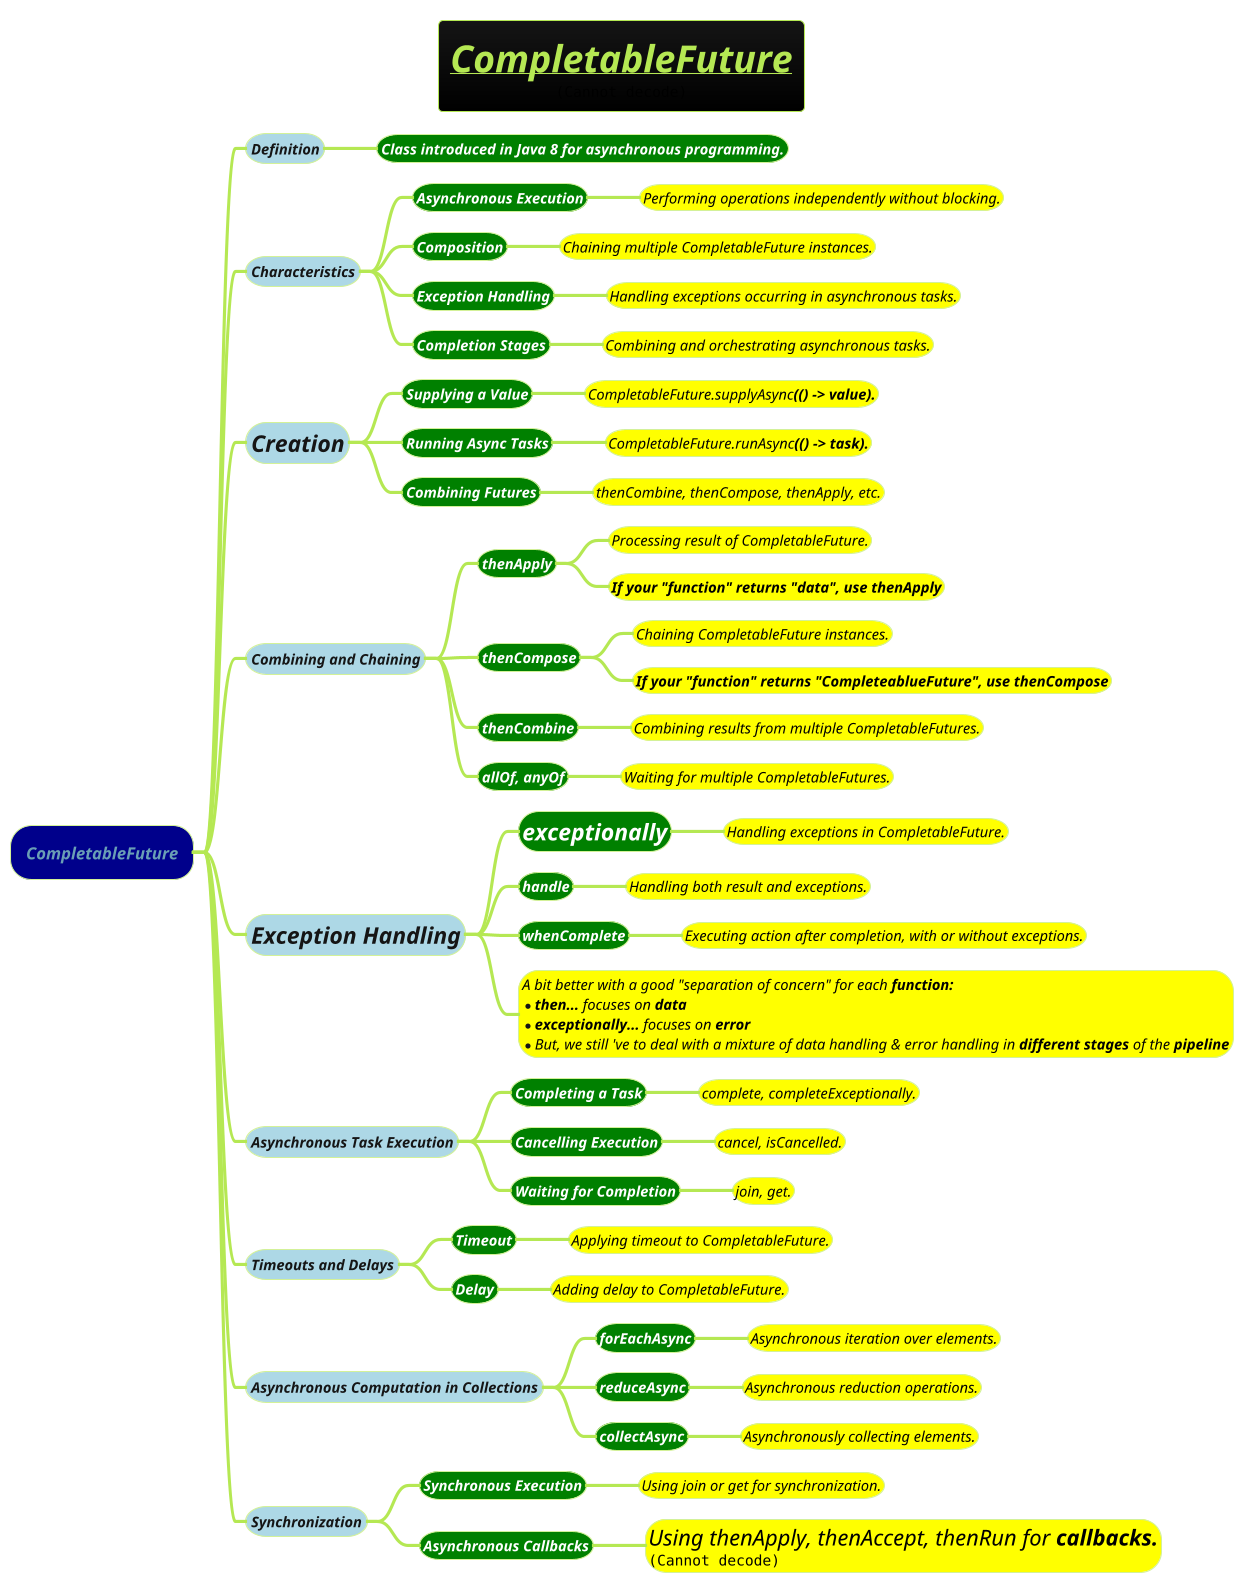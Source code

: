 @startmindmap
title =<i><b><u>CompletableFuture\n<img:images/img_23.png>
!theme hacker

*[#darkblue] <i>CompletableFuture
**[#lightblue] <i><color #blac><size:14>Definition
***[#green] <b><i><color #white><size:14>Class introduced in Java 8 for asynchronous programming.
**[#lightblue] <i><color #blac><size:14>Characteristics
***[#green] <b><i><color #white><size:14>Asynchronous Execution
****[#yellow] <i><color #black><size:14>Performing operations independently without blocking.
***[#green] <b><i><color #white><size:14>Composition
****[#yellow] <i><color #black><size:14>Chaining multiple CompletableFuture instances.
***[#green] <b><i><color #white><size:14>Exception Handling
****[#yellow] <i><color #black><size:14>Handling exceptions occurring in asynchronous tasks.
***[#green] <b><i><color #white><size:14>Completion Stages
****[#yellow] <i><color #black><size:14>Combining and orchestrating asynchronous tasks.
**[#lightblue] <i><color #blac><size:22>Creation
***[#green] <b><i><color #white><size:14>Supplying a Value
****[#yellow] <i><color #black><size:14>CompletableFuture.supplyAsync<b>(() -> value).
***[#green] <b><i><color #white><size:14>Running Async Tasks
****[#yellow] <i><color #black><size:14>CompletableFuture.runAsync<b>(() -> task).
***[#green] <b><i><color #white><size:14>Combining Futures
****[#yellow] <i><color #black><size:14>thenCombine, thenCompose, thenApply, etc.
**[#lightblue] <i><color #blac><size:14>Combining and Chaining
***[#green] <b><i><color #white><size:14>thenApply
****[#yellow] <i><color #black><size:14>Processing result of CompletableFuture.
****[#yellow] <b><i><color #black><size:14>If your "function" returns "data", use thenApply
***[#green] <b><i><color #white><size:14>thenCompose
****[#yellow] <i><color #black><size:14>Chaining CompletableFuture instances.
****[#yellow] <b><i><color #black><size:14>If your "function" returns "CompleteablueFuture", use thenCompose
***[#green] <b><i><color #white><size:14>thenCombine
****[#yellow] <i><color #black><size:14>Combining results from multiple CompletableFutures.
***[#green] <b><i><color #white><size:14>allOf, anyOf
****[#yellow] <i><color #black><size:14>Waiting for multiple CompletableFutures.
**[#lightblue] <i><color #blac><size:22>Exception Handling
***[#green] <b><i><color #white><size:22>exceptionally
****[#yellow] <i><color #black><size:14>Handling exceptions in CompletableFuture.
***[#green] <b><i><color #white><size:14>handle
****[#yellow] <i><color #black><size:14>Handling both result and exceptions.
***[#green] <b><i><color #white><size:14>whenComplete
****[#yellow] <i><color #black><size:14>Executing action after completion, with or without exceptions.
***[#yellow]:<i><color #black><size:14>A bit better with a good "separation of concern" for each <b>function:
*<i><color #black><size:14><b>then...</b> focuses on <b>data
*<i><color #black><size:14><b>exceptionally...</b> focuses on <b>error
*<i><color #black><size:14>But, we still 've to deal with a mixture of data handling & error handling in <b>different stages</b> of the <b>pipeline;
**[#lightblue] <i><color #blac><size:14>Asynchronous Task Execution
***[#green] <b><i><color #white><size:14>Completing a Task
****[#yellow] <i><color #black><size:14>complete, completeExceptionally.
***[#green] <b><i><color #white><size:14>Cancelling Execution
****[#yellow] <i><color #black><size:14>cancel, isCancelled.
***[#green] <b><i><color #white><size:14>Waiting for Completion
****[#yellow] <i><color #black><size:14>join, get.
**[#lightblue] <i><color #blac><size:14>Timeouts and Delays
***[#green] <b><i><color #white><size:14>Timeout
****[#yellow] <i><color #black><size:14>Applying timeout to CompletableFuture.
***[#green] <b><i><color #white><size:14>Delay
****[#yellow] <i><color #black><size:14>Adding delay to CompletableFuture.
**[#lightblue] <i><color #blac><size:14>Asynchronous Computation in Collections
***[#green] <b><i><color #white><size:14>forEachAsync
****[#yellow] <i><color #black><size:14>Asynchronous iteration over elements.
***[#green] <b><i><color #white><size:14>reduceAsync
****[#yellow] <i><color #black><size:14>Asynchronous reduction operations.
***[#green] <b><i><color #white><size:14>collectAsync
****[#yellow] <i><color #black><size:14>Asynchronously collecting elements.
**[#lightblue] <i><color #blac><size:14>Synchronization
***[#green] <b><i><color #white><size:14>Synchronous Execution
****[#yellow] <i><color #black><size:14>Using join or get for synchronization.
***[#green] <b><i><color #white><size:14>Asynchronous Callbacks
****[#yellow] <i><color #black><size:21>Using thenApply, thenAccept, thenRun for <b>callbacks.\n<img:images/img_15.png>
@endmindmap
